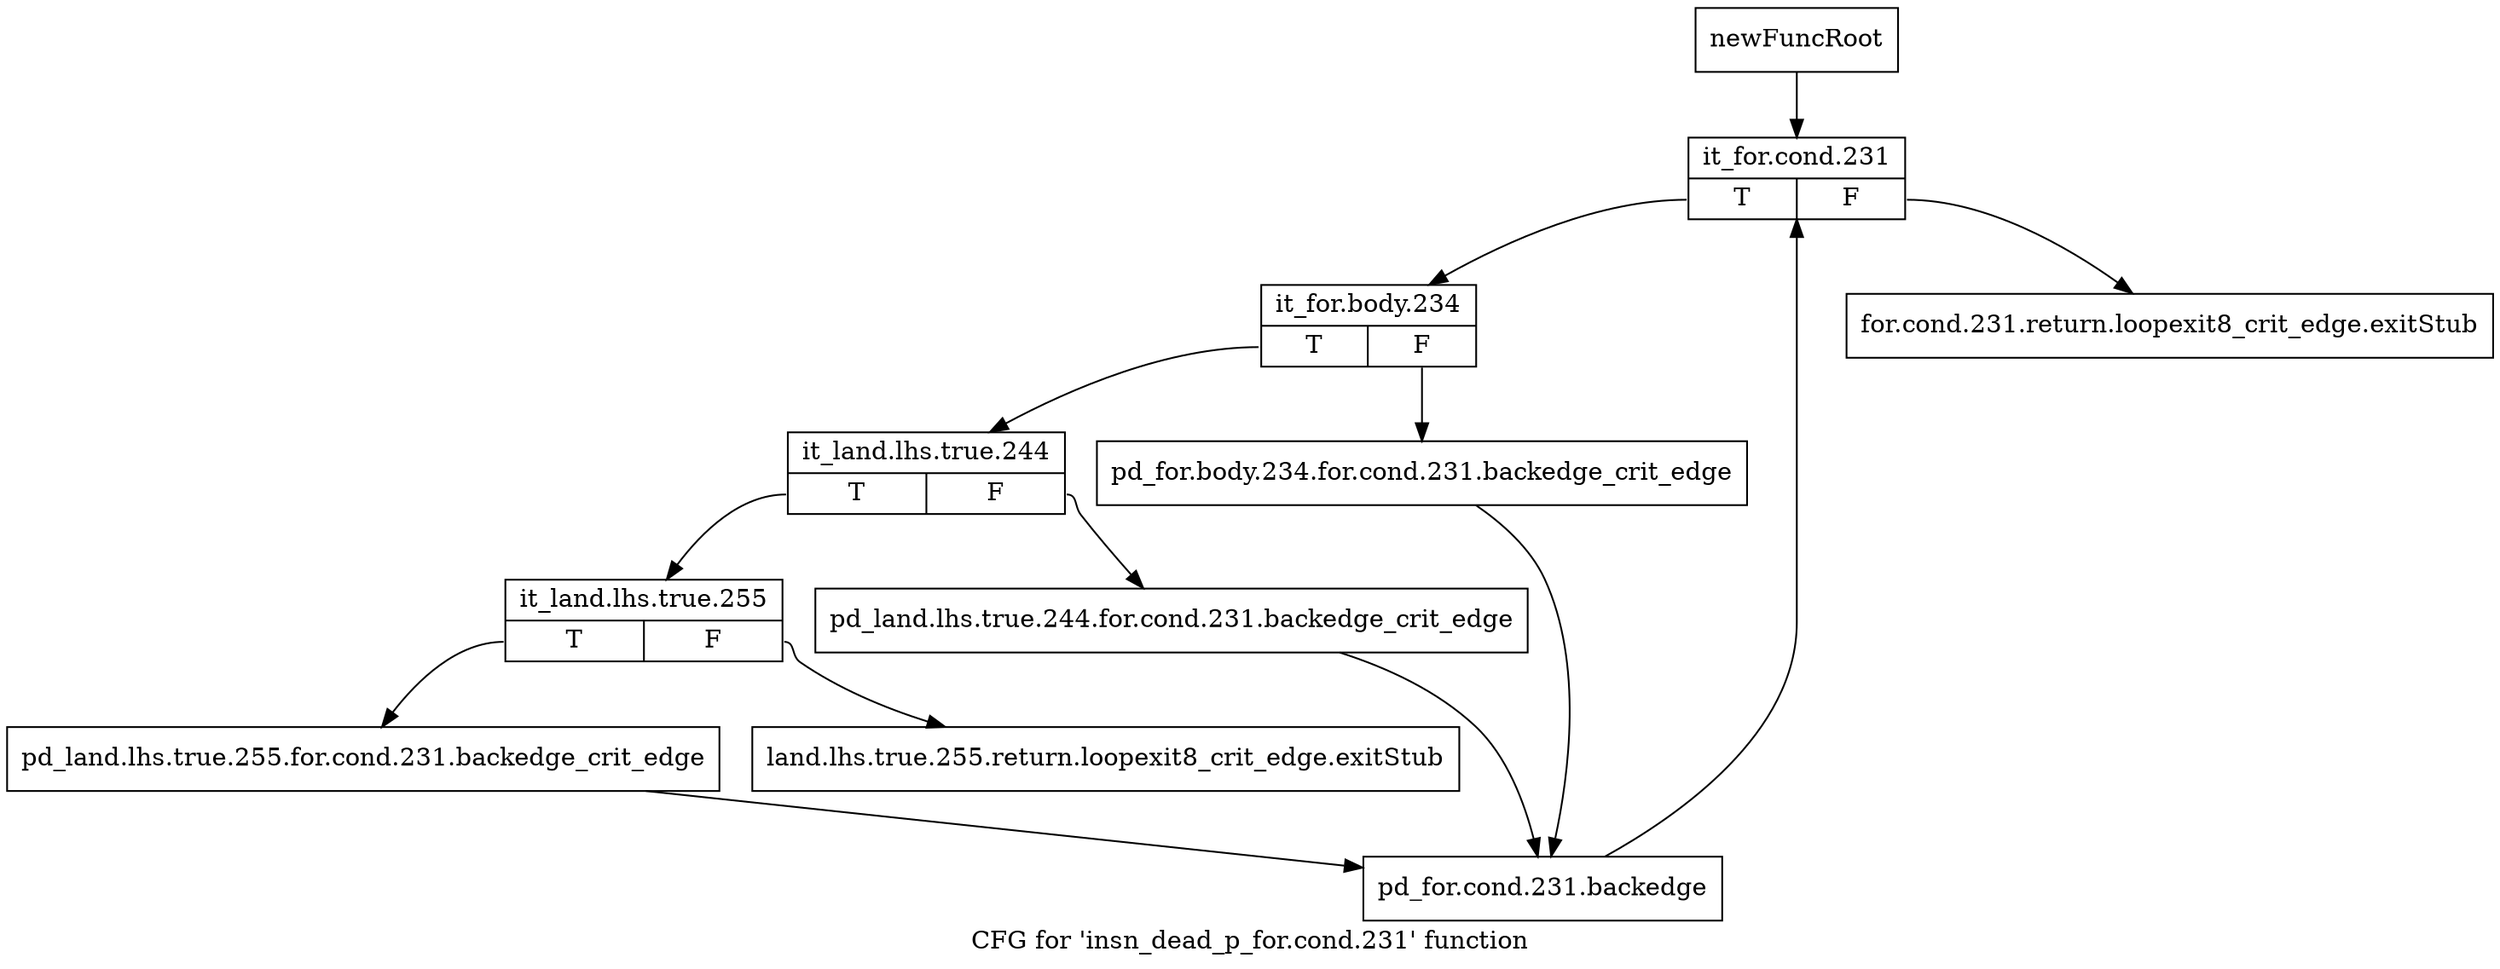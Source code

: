 digraph "CFG for 'insn_dead_p_for.cond.231' function" {
	label="CFG for 'insn_dead_p_for.cond.231' function";

	Node0xaeb6020 [shape=record,label="{newFuncRoot}"];
	Node0xaeb6020 -> Node0x7ab5b90;
	Node0x7ab5af0 [shape=record,label="{for.cond.231.return.loopexit8_crit_edge.exitStub}"];
	Node0x7ab5b40 [shape=record,label="{land.lhs.true.255.return.loopexit8_crit_edge.exitStub}"];
	Node0x7ab5b90 [shape=record,label="{it_for.cond.231|{<s0>T|<s1>F}}"];
	Node0x7ab5b90:s0 -> Node0x7ab5be0;
	Node0x7ab5b90:s1 -> Node0x7ab5af0;
	Node0x7ab5be0 [shape=record,label="{it_for.body.234|{<s0>T|<s1>F}}"];
	Node0x7ab5be0:s0 -> Node0x7ab5c80;
	Node0x7ab5be0:s1 -> Node0x7ab5c30;
	Node0x7ab5c30 [shape=record,label="{pd_for.body.234.for.cond.231.backedge_crit_edge}"];
	Node0x7ab5c30 -> Node0x7ab5dc0;
	Node0x7ab5c80 [shape=record,label="{it_land.lhs.true.244|{<s0>T|<s1>F}}"];
	Node0x7ab5c80:s0 -> Node0x7ab5d20;
	Node0x7ab5c80:s1 -> Node0x7ab5cd0;
	Node0x7ab5cd0 [shape=record,label="{pd_land.lhs.true.244.for.cond.231.backedge_crit_edge}"];
	Node0x7ab5cd0 -> Node0x7ab5dc0;
	Node0x7ab5d20 [shape=record,label="{it_land.lhs.true.255|{<s0>T|<s1>F}}"];
	Node0x7ab5d20:s0 -> Node0x7ab5d70;
	Node0x7ab5d20:s1 -> Node0x7ab5b40;
	Node0x7ab5d70 [shape=record,label="{pd_land.lhs.true.255.for.cond.231.backedge_crit_edge}"];
	Node0x7ab5d70 -> Node0x7ab5dc0;
	Node0x7ab5dc0 [shape=record,label="{pd_for.cond.231.backedge}"];
	Node0x7ab5dc0 -> Node0x7ab5b90;
}
